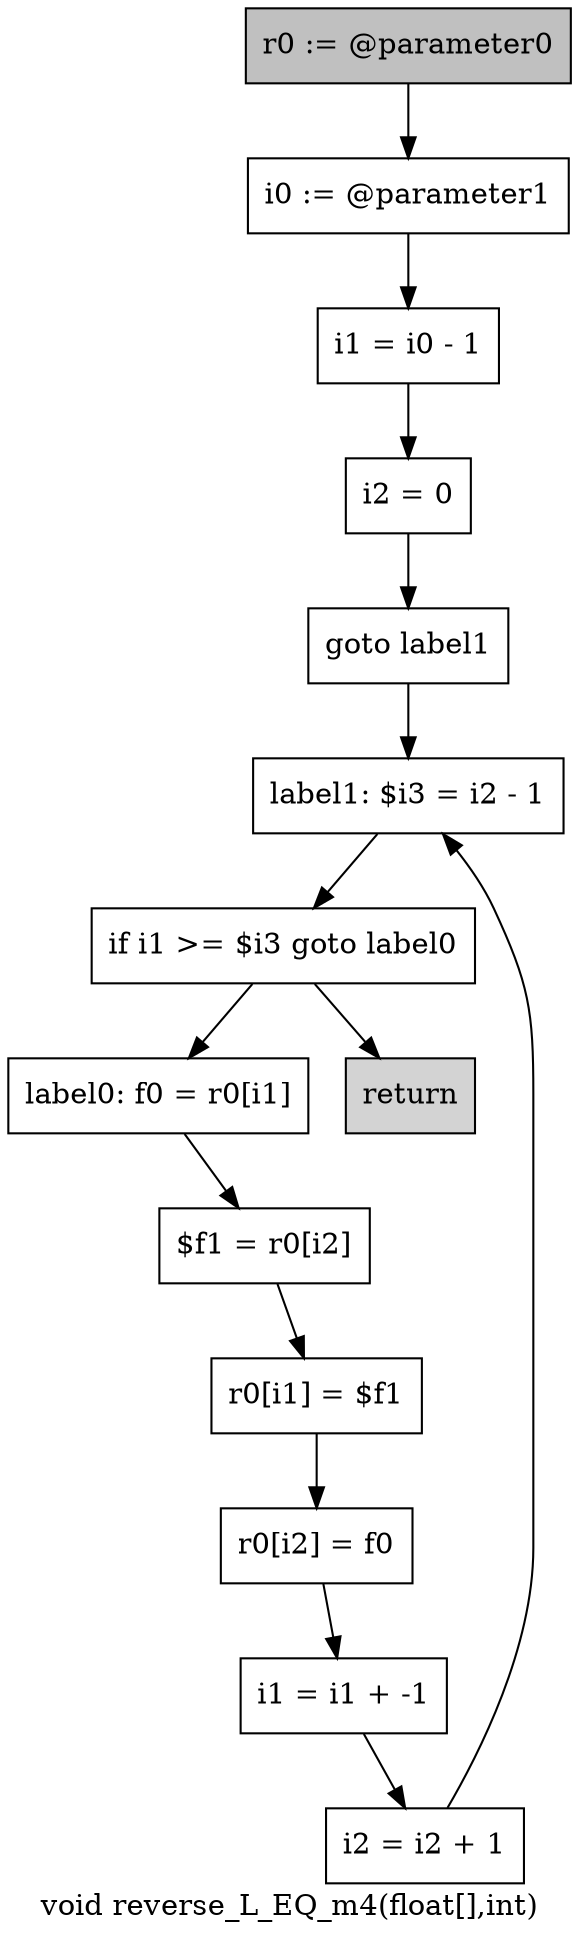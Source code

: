 digraph "void reverse_L_EQ_m4(float[],int)" {
    label="void reverse_L_EQ_m4(float[],int)";
    node [shape=box];
    "0" [style=filled,fillcolor=gray,label="r0 := @parameter0",];
    "1" [label="i0 := @parameter1",];
    "0"->"1";
    "2" [label="i1 = i0 - 1",];
    "1"->"2";
    "3" [label="i2 = 0",];
    "2"->"3";
    "4" [label="goto label1",];
    "3"->"4";
    "11" [label="label1: $i3 = i2 - 1",];
    "4"->"11";
    "5" [label="label0: f0 = r0[i1]",];
    "6" [label="$f1 = r0[i2]",];
    "5"->"6";
    "7" [label="r0[i1] = $f1",];
    "6"->"7";
    "8" [label="r0[i2] = f0",];
    "7"->"8";
    "9" [label="i1 = i1 + -1",];
    "8"->"9";
    "10" [label="i2 = i2 + 1",];
    "9"->"10";
    "10"->"11";
    "12" [label="if i1 >= $i3 goto label0",];
    "11"->"12";
    "12"->"5";
    "13" [style=filled,fillcolor=lightgray,label="return",];
    "12"->"13";
}
